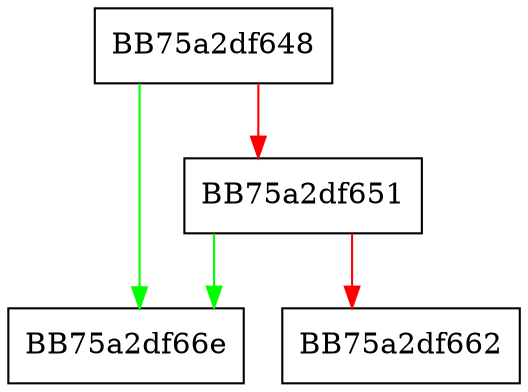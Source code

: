 digraph _Calculate_growth {
  node [shape="box"];
  graph [splines=ortho];
  BB75a2df648 -> BB75a2df66e [color="green"];
  BB75a2df648 -> BB75a2df651 [color="red"];
  BB75a2df651 -> BB75a2df66e [color="green"];
  BB75a2df651 -> BB75a2df662 [color="red"];
}